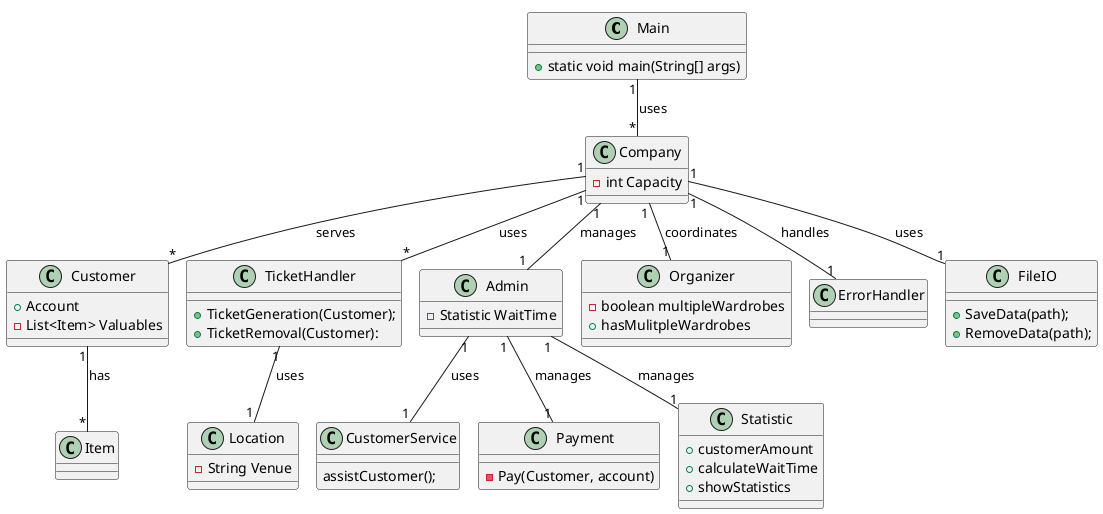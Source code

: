 @startuml
!pragma layout smetana
class Main{
+ static void main(String[] args)
}



class Customer {
    + Account
    - List<Item> Valuables
}

class Company {
    - int Capacity

}

class TicketHandler {
    + TicketGeneration(Customer);
    + TicketRemoval(Customer):
}

class Admin {
    - Statistic WaitTime
}

class CustomerService {
    assistCustomer();
}

class Payment {
    -Pay(Customer, account)
}

class Organizer {
    -boolean multipleWardrobes
    +hasMulitpleWardrobes
}

class Location {
    - String Venue
}

class ErrorHandler {
}

class FileIO {
    +SaveData(path);
    +RemoveData(path);
}

class Item {


}

class Statistic {
    +customerAmount
    +calculateWaitTime
    +showStatistics
}

Main "1" -- "*" Company : uses >
Customer "1" -- "*" Item : has >

Company "1" -- "*" Customer : serves >
Company "1" -- "*" TicketHandler : uses >
Company "1" -- "1" Admin : manages >
Company "1" -- "1" Organizer : coordinates >
Company "1" -- "1" ErrorHandler : handles >
Company "1" -- "1" FileIO : uses >

Admin "1" -- "1" CustomerService : uses >
Admin "1" -- "1" Payment : manages >
Admin "1" -- "1" Statistic : manages >

TicketHandler "1" -- "1" Location : uses >

@enduml